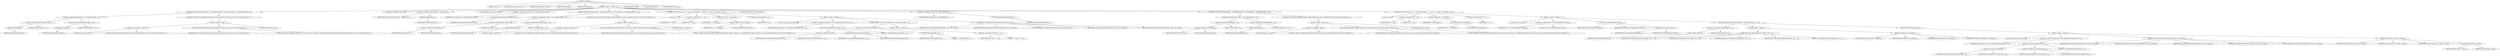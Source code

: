 digraph "addFiles" {  
"461" [label = <(METHOD,addFiles)<SUB>224</SUB>> ]
"21" [label = <(PARAM,this)<SUB>224</SUB>> ]
"462" [label = <(PARAM,FileScanner scanner)<SUB>224</SUB>> ]
"463" [label = <(PARAM,ZipOutputStream zOut)<SUB>224</SUB>> ]
"464" [label = <(PARAM,String prefix)<SUB>225</SUB>> ]
"465" [label = <(PARAM,String fullpath)<SUB>225</SUB>> ]
"466" [label = <(BLOCK,&lt;empty&gt;,&lt;empty&gt;)<SUB>225</SUB>> ]
"467" [label = <(CONTROL_STRUCTURE,if (prefix.length() &gt; 0 &amp;&amp; fullpath.length() &gt; 0),if (prefix.length() &gt; 0 &amp;&amp; fullpath.length() &gt; 0))<SUB>226</SUB>> ]
"468" [label = <(&lt;operator&gt;.logicalAnd,prefix.length() &gt; 0 &amp;&amp; fullpath.length() &gt; 0)<SUB>226</SUB>> ]
"469" [label = <(&lt;operator&gt;.greaterThan,prefix.length() &gt; 0)<SUB>226</SUB>> ]
"470" [label = <(length,prefix.length())<SUB>226</SUB>> ]
"471" [label = <(IDENTIFIER,prefix,prefix.length())<SUB>226</SUB>> ]
"472" [label = <(LITERAL,0,prefix.length() &gt; 0)<SUB>226</SUB>> ]
"473" [label = <(&lt;operator&gt;.greaterThan,fullpath.length() &gt; 0)<SUB>226</SUB>> ]
"474" [label = <(length,fullpath.length())<SUB>226</SUB>> ]
"475" [label = <(IDENTIFIER,fullpath,fullpath.length())<SUB>226</SUB>> ]
"476" [label = <(LITERAL,0,fullpath.length() &gt; 0)<SUB>226</SUB>> ]
"477" [label = <(&lt;operator&gt;.throw,throw new BuildException(&quot;Both prefix and fullpath attributes may not be set on the same fileset.&quot;);)<SUB>227</SUB>> ]
"478" [label = <(BLOCK,&lt;empty&gt;,&lt;empty&gt;)<SUB>227</SUB>> ]
"479" [label = <(&lt;operator&gt;.assignment,&lt;empty&gt;)> ]
"480" [label = <(IDENTIFIER,$obj10,&lt;empty&gt;)> ]
"481" [label = <(&lt;operator&gt;.alloc,new BuildException(&quot;Both prefix and fullpath attributes may not be set on the same fileset.&quot;))<SUB>227</SUB>> ]
"482" [label = <(&lt;init&gt;,new BuildException(&quot;Both prefix and fullpath attributes may not be set on the same fileset.&quot;))<SUB>227</SUB>> ]
"483" [label = <(IDENTIFIER,$obj10,new BuildException(&quot;Both prefix and fullpath attributes may not be set on the same fileset.&quot;))> ]
"484" [label = <(LITERAL,&quot;Both prefix and fullpath attributes may not be set on the same fileset.&quot;,new BuildException(&quot;Both prefix and fullpath attributes may not be set on the same fileset.&quot;))<SUB>227</SUB>> ]
"485" [label = <(IDENTIFIER,$obj10,&lt;empty&gt;)> ]
"486" [label = <(LOCAL,File thisBaseDir: java.io.File)> ]
"487" [label = <(&lt;operator&gt;.assignment,File thisBaseDir = getBasedir())<SUB>229</SUB>> ]
"488" [label = <(IDENTIFIER,thisBaseDir,File thisBaseDir = getBasedir())<SUB>229</SUB>> ]
"489" [label = <(getBasedir,getBasedir())<SUB>229</SUB>> ]
"490" [label = <(IDENTIFIER,scanner,getBasedir())<SUB>229</SUB>> ]
"491" [label = <(LOCAL,String[] dirs: java.lang.String[])> ]
"492" [label = <(&lt;operator&gt;.assignment,String[] dirs = getIncludedDirectories())<SUB>232</SUB>> ]
"493" [label = <(IDENTIFIER,dirs,String[] dirs = getIncludedDirectories())<SUB>232</SUB>> ]
"494" [label = <(getIncludedDirectories,getIncludedDirectories())<SUB>232</SUB>> ]
"495" [label = <(IDENTIFIER,scanner,getIncludedDirectories())<SUB>232</SUB>> ]
"496" [label = <(CONTROL_STRUCTURE,if (dirs.length &gt; 0 &amp;&amp; fullpath.length() &gt; 0),if (dirs.length &gt; 0 &amp;&amp; fullpath.length() &gt; 0))<SUB>233</SUB>> ]
"497" [label = <(&lt;operator&gt;.logicalAnd,dirs.length &gt; 0 &amp;&amp; fullpath.length() &gt; 0)<SUB>233</SUB>> ]
"498" [label = <(&lt;operator&gt;.greaterThan,dirs.length &gt; 0)<SUB>233</SUB>> ]
"499" [label = <(&lt;operator&gt;.fieldAccess,dirs.length)<SUB>233</SUB>> ]
"500" [label = <(IDENTIFIER,dirs,dirs.length &gt; 0)<SUB>233</SUB>> ]
"501" [label = <(FIELD_IDENTIFIER,length,length)<SUB>233</SUB>> ]
"502" [label = <(LITERAL,0,dirs.length &gt; 0)<SUB>233</SUB>> ]
"503" [label = <(&lt;operator&gt;.greaterThan,fullpath.length() &gt; 0)<SUB>233</SUB>> ]
"504" [label = <(length,fullpath.length())<SUB>233</SUB>> ]
"505" [label = <(IDENTIFIER,fullpath,fullpath.length())<SUB>233</SUB>> ]
"506" [label = <(LITERAL,0,fullpath.length() &gt; 0)<SUB>233</SUB>> ]
"507" [label = <(&lt;operator&gt;.throw,throw new BuildException(&quot;fullpath attribute may only be specified for filesets that specify a single file.&quot;);)<SUB>234</SUB>> ]
"508" [label = <(BLOCK,&lt;empty&gt;,&lt;empty&gt;)<SUB>234</SUB>> ]
"509" [label = <(&lt;operator&gt;.assignment,&lt;empty&gt;)> ]
"510" [label = <(IDENTIFIER,$obj11,&lt;empty&gt;)> ]
"511" [label = <(&lt;operator&gt;.alloc,new BuildException(&quot;fullpath attribute may only be specified for filesets that specify a single file.&quot;))<SUB>234</SUB>> ]
"512" [label = <(&lt;init&gt;,new BuildException(&quot;fullpath attribute may only be specified for filesets that specify a single file.&quot;))<SUB>234</SUB>> ]
"513" [label = <(IDENTIFIER,$obj11,new BuildException(&quot;fullpath attribute may only be specified for filesets that specify a single file.&quot;))> ]
"514" [label = <(LITERAL,&quot;fullpath attribute may only be specified for filesets that specify a single file.&quot;,new BuildException(&quot;fullpath attribute may only be specified for filesets that specify a single file.&quot;))<SUB>234</SUB>> ]
"515" [label = <(IDENTIFIER,$obj11,&lt;empty&gt;)> ]
"516" [label = <(CONTROL_STRUCTURE,for (int i = 0; Some(i &lt; dirs.length); i++),for (int i = 0; Some(i &lt; dirs.length); i++))<SUB>235</SUB>> ]
"517" [label = <(LOCAL,int i: int)> ]
"518" [label = <(&lt;operator&gt;.assignment,int i = 0)<SUB>235</SUB>> ]
"519" [label = <(IDENTIFIER,i,int i = 0)<SUB>235</SUB>> ]
"520" [label = <(LITERAL,0,int i = 0)<SUB>235</SUB>> ]
"521" [label = <(&lt;operator&gt;.lessThan,i &lt; dirs.length)<SUB>235</SUB>> ]
"522" [label = <(IDENTIFIER,i,i &lt; dirs.length)<SUB>235</SUB>> ]
"523" [label = <(&lt;operator&gt;.fieldAccess,dirs.length)<SUB>235</SUB>> ]
"524" [label = <(IDENTIFIER,dirs,i &lt; dirs.length)<SUB>235</SUB>> ]
"525" [label = <(FIELD_IDENTIFIER,length,length)<SUB>235</SUB>> ]
"526" [label = <(&lt;operator&gt;.postIncrement,i++)<SUB>235</SUB>> ]
"527" [label = <(IDENTIFIER,i,i++)<SUB>235</SUB>> ]
"528" [label = <(BLOCK,&lt;empty&gt;,&lt;empty&gt;)<SUB>235</SUB>> ]
"529" [label = <(LOCAL,String name: java.lang.String)> ]
"530" [label = <(&lt;operator&gt;.assignment,String name = this.replace(File.separatorChar, '/'))<SUB>236</SUB>> ]
"531" [label = <(IDENTIFIER,name,String name = this.replace(File.separatorChar, '/'))<SUB>236</SUB>> ]
"532" [label = <(replace,this.replace(File.separatorChar, '/'))<SUB>236</SUB>> ]
"533" [label = <(&lt;operator&gt;.indexAccess,dirs[i])<SUB>236</SUB>> ]
"534" [label = <(IDENTIFIER,dirs,this.replace(File.separatorChar, '/'))<SUB>236</SUB>> ]
"535" [label = <(IDENTIFIER,i,this.replace(File.separatorChar, '/'))<SUB>236</SUB>> ]
"536" [label = <(&lt;operator&gt;.fieldAccess,File.separatorChar)<SUB>236</SUB>> ]
"537" [label = <(IDENTIFIER,File,this.replace(File.separatorChar, '/'))<SUB>236</SUB>> ]
"538" [label = <(FIELD_IDENTIFIER,separatorChar,separatorChar)<SUB>236</SUB>> ]
"539" [label = <(LITERAL,'/',this.replace(File.separatorChar, '/'))<SUB>236</SUB>> ]
"540" [label = <(CONTROL_STRUCTURE,if (!name.endsWith(&quot;/&quot;)),if (!name.endsWith(&quot;/&quot;)))<SUB>237</SUB>> ]
"541" [label = <(&lt;operator&gt;.logicalNot,!name.endsWith(&quot;/&quot;))<SUB>237</SUB>> ]
"542" [label = <(endsWith,name.endsWith(&quot;/&quot;))<SUB>237</SUB>> ]
"543" [label = <(IDENTIFIER,name,name.endsWith(&quot;/&quot;))<SUB>237</SUB>> ]
"544" [label = <(LITERAL,&quot;/&quot;,name.endsWith(&quot;/&quot;))<SUB>237</SUB>> ]
"545" [label = <(BLOCK,&lt;empty&gt;,&lt;empty&gt;)<SUB>237</SUB>> ]
"546" [label = <(&lt;operator&gt;.assignmentPlus,name += &quot;/&quot;)<SUB>238</SUB>> ]
"547" [label = <(IDENTIFIER,name,name += &quot;/&quot;)<SUB>238</SUB>> ]
"548" [label = <(LITERAL,&quot;/&quot;,name += &quot;/&quot;)<SUB>238</SUB>> ]
"549" [label = <(addParentDirs,this.addParentDirs(thisBaseDir, name, zOut, prefix))<SUB>240</SUB>> ]
"20" [label = <(IDENTIFIER,this,this.addParentDirs(thisBaseDir, name, zOut, prefix))<SUB>240</SUB>> ]
"550" [label = <(IDENTIFIER,thisBaseDir,this.addParentDirs(thisBaseDir, name, zOut, prefix))<SUB>240</SUB>> ]
"551" [label = <(IDENTIFIER,name,this.addParentDirs(thisBaseDir, name, zOut, prefix))<SUB>240</SUB>> ]
"552" [label = <(IDENTIFIER,zOut,this.addParentDirs(thisBaseDir, name, zOut, prefix))<SUB>240</SUB>> ]
"553" [label = <(IDENTIFIER,prefix,this.addParentDirs(thisBaseDir, name, zOut, prefix))<SUB>240</SUB>> ]
"554" [label = <(LOCAL,String[] files: java.lang.String[])> ]
"555" [label = <(&lt;operator&gt;.assignment,String[] files = getIncludedFiles())<SUB>244</SUB>> ]
"556" [label = <(IDENTIFIER,files,String[] files = getIncludedFiles())<SUB>244</SUB>> ]
"557" [label = <(getIncludedFiles,getIncludedFiles())<SUB>244</SUB>> ]
"558" [label = <(IDENTIFIER,scanner,getIncludedFiles())<SUB>244</SUB>> ]
"559" [label = <(CONTROL_STRUCTURE,if (files.length &gt; 1 &amp;&amp; fullpath.length() &gt; 0),if (files.length &gt; 1 &amp;&amp; fullpath.length() &gt; 0))<SUB>245</SUB>> ]
"560" [label = <(&lt;operator&gt;.logicalAnd,files.length &gt; 1 &amp;&amp; fullpath.length() &gt; 0)<SUB>245</SUB>> ]
"561" [label = <(&lt;operator&gt;.greaterThan,files.length &gt; 1)<SUB>245</SUB>> ]
"562" [label = <(&lt;operator&gt;.fieldAccess,files.length)<SUB>245</SUB>> ]
"563" [label = <(IDENTIFIER,files,files.length &gt; 1)<SUB>245</SUB>> ]
"564" [label = <(FIELD_IDENTIFIER,length,length)<SUB>245</SUB>> ]
"565" [label = <(LITERAL,1,files.length &gt; 1)<SUB>245</SUB>> ]
"566" [label = <(&lt;operator&gt;.greaterThan,fullpath.length() &gt; 0)<SUB>245</SUB>> ]
"567" [label = <(length,fullpath.length())<SUB>245</SUB>> ]
"568" [label = <(IDENTIFIER,fullpath,fullpath.length())<SUB>245</SUB>> ]
"569" [label = <(LITERAL,0,fullpath.length() &gt; 0)<SUB>245</SUB>> ]
"570" [label = <(&lt;operator&gt;.throw,throw new BuildException(&quot;fullpath attribute may only be specified for filesets that specify a single file.&quot;);)<SUB>246</SUB>> ]
"571" [label = <(BLOCK,&lt;empty&gt;,&lt;empty&gt;)<SUB>246</SUB>> ]
"572" [label = <(&lt;operator&gt;.assignment,&lt;empty&gt;)> ]
"573" [label = <(IDENTIFIER,$obj12,&lt;empty&gt;)> ]
"574" [label = <(&lt;operator&gt;.alloc,new BuildException(&quot;fullpath attribute may only be specified for filesets that specify a single file.&quot;))<SUB>246</SUB>> ]
"575" [label = <(&lt;init&gt;,new BuildException(&quot;fullpath attribute may only be specified for filesets that specify a single file.&quot;))<SUB>246</SUB>> ]
"576" [label = <(IDENTIFIER,$obj12,new BuildException(&quot;fullpath attribute may only be specified for filesets that specify a single file.&quot;))> ]
"577" [label = <(LITERAL,&quot;fullpath attribute may only be specified for filesets that specify a single file.&quot;,new BuildException(&quot;fullpath attribute may only be specified for filesets that specify a single file.&quot;))<SUB>246</SUB>> ]
"578" [label = <(IDENTIFIER,$obj12,&lt;empty&gt;)> ]
"579" [label = <(CONTROL_STRUCTURE,for (int i = 0; Some(i &lt; files.length); i++),for (int i = 0; Some(i &lt; files.length); i++))<SUB>247</SUB>> ]
"580" [label = <(LOCAL,int i: int)> ]
"581" [label = <(&lt;operator&gt;.assignment,int i = 0)<SUB>247</SUB>> ]
"582" [label = <(IDENTIFIER,i,int i = 0)<SUB>247</SUB>> ]
"583" [label = <(LITERAL,0,int i = 0)<SUB>247</SUB>> ]
"584" [label = <(&lt;operator&gt;.lessThan,i &lt; files.length)<SUB>247</SUB>> ]
"585" [label = <(IDENTIFIER,i,i &lt; files.length)<SUB>247</SUB>> ]
"586" [label = <(&lt;operator&gt;.fieldAccess,files.length)<SUB>247</SUB>> ]
"587" [label = <(IDENTIFIER,files,i &lt; files.length)<SUB>247</SUB>> ]
"588" [label = <(FIELD_IDENTIFIER,length,length)<SUB>247</SUB>> ]
"589" [label = <(&lt;operator&gt;.postIncrement,i++)<SUB>247</SUB>> ]
"590" [label = <(IDENTIFIER,i,i++)<SUB>247</SUB>> ]
"591" [label = <(BLOCK,&lt;empty&gt;,&lt;empty&gt;)<SUB>247</SUB>> ]
"23" [label = <(LOCAL,File f: java.io.File)> ]
"592" [label = <(&lt;operator&gt;.assignment,File f = new File(thisBaseDir, files[i]))<SUB>248</SUB>> ]
"593" [label = <(IDENTIFIER,f,File f = new File(thisBaseDir, files[i]))<SUB>248</SUB>> ]
"594" [label = <(&lt;operator&gt;.alloc,new File(thisBaseDir, files[i]))<SUB>248</SUB>> ]
"595" [label = <(&lt;init&gt;,new File(thisBaseDir, files[i]))<SUB>248</SUB>> ]
"22" [label = <(IDENTIFIER,f,new File(thisBaseDir, files[i]))<SUB>248</SUB>> ]
"596" [label = <(IDENTIFIER,thisBaseDir,new File(thisBaseDir, files[i]))<SUB>248</SUB>> ]
"597" [label = <(&lt;operator&gt;.indexAccess,files[i])<SUB>248</SUB>> ]
"598" [label = <(IDENTIFIER,files,new File(thisBaseDir, files[i]))<SUB>248</SUB>> ]
"599" [label = <(IDENTIFIER,i,new File(thisBaseDir, files[i]))<SUB>248</SUB>> ]
"600" [label = <(CONTROL_STRUCTURE,if (fullpath.length() &gt; 0),if (fullpath.length() &gt; 0))<SUB>249</SUB>> ]
"601" [label = <(&lt;operator&gt;.greaterThan,fullpath.length() &gt; 0)<SUB>249</SUB>> ]
"602" [label = <(length,fullpath.length())<SUB>249</SUB>> ]
"603" [label = <(IDENTIFIER,fullpath,fullpath.length())<SUB>249</SUB>> ]
"604" [label = <(LITERAL,0,fullpath.length() &gt; 0)<SUB>249</SUB>> ]
"605" [label = <(BLOCK,&lt;empty&gt;,&lt;empty&gt;)<SUB>250</SUB>> ]
"606" [label = <(addParentDirs,this.addParentDirs(null, fullpath, zOut, &quot;&quot;))<SUB>252</SUB>> ]
"24" [label = <(IDENTIFIER,this,this.addParentDirs(null, fullpath, zOut, &quot;&quot;))<SUB>252</SUB>> ]
"607" [label = <(LITERAL,null,this.addParentDirs(null, fullpath, zOut, &quot;&quot;))<SUB>252</SUB>> ]
"608" [label = <(IDENTIFIER,fullpath,this.addParentDirs(null, fullpath, zOut, &quot;&quot;))<SUB>252</SUB>> ]
"609" [label = <(IDENTIFIER,zOut,this.addParentDirs(null, fullpath, zOut, &quot;&quot;))<SUB>252</SUB>> ]
"610" [label = <(LITERAL,&quot;&quot;,this.addParentDirs(null, fullpath, zOut, &quot;&quot;))<SUB>252</SUB>> ]
"611" [label = <(zipFile,this.zipFile(f, zOut, fullpath))<SUB>253</SUB>> ]
"25" [label = <(IDENTIFIER,this,this.zipFile(f, zOut, fullpath))<SUB>253</SUB>> ]
"612" [label = <(IDENTIFIER,f,this.zipFile(f, zOut, fullpath))<SUB>253</SUB>> ]
"613" [label = <(IDENTIFIER,zOut,this.zipFile(f, zOut, fullpath))<SUB>253</SUB>> ]
"614" [label = <(IDENTIFIER,fullpath,this.zipFile(f, zOut, fullpath))<SUB>253</SUB>> ]
"615" [label = <(CONTROL_STRUCTURE,else,else)<SUB>256</SUB>> ]
"616" [label = <(BLOCK,&lt;empty&gt;,&lt;empty&gt;)<SUB>256</SUB>> ]
"617" [label = <(LOCAL,String name: java.lang.String)> ]
"618" [label = <(&lt;operator&gt;.assignment,String name = this.replace(File.separatorChar, '/'))<SUB>258</SUB>> ]
"619" [label = <(IDENTIFIER,name,String name = this.replace(File.separatorChar, '/'))<SUB>258</SUB>> ]
"620" [label = <(replace,this.replace(File.separatorChar, '/'))<SUB>258</SUB>> ]
"621" [label = <(&lt;operator&gt;.indexAccess,files[i])<SUB>258</SUB>> ]
"622" [label = <(IDENTIFIER,files,this.replace(File.separatorChar, '/'))<SUB>258</SUB>> ]
"623" [label = <(IDENTIFIER,i,this.replace(File.separatorChar, '/'))<SUB>258</SUB>> ]
"624" [label = <(&lt;operator&gt;.fieldAccess,File.separatorChar)<SUB>258</SUB>> ]
"625" [label = <(IDENTIFIER,File,this.replace(File.separatorChar, '/'))<SUB>258</SUB>> ]
"626" [label = <(FIELD_IDENTIFIER,separatorChar,separatorChar)<SUB>258</SUB>> ]
"627" [label = <(LITERAL,'/',this.replace(File.separatorChar, '/'))<SUB>258</SUB>> ]
"628" [label = <(addParentDirs,this.addParentDirs(thisBaseDir, name, zOut, prefix))<SUB>259</SUB>> ]
"26" [label = <(IDENTIFIER,this,this.addParentDirs(thisBaseDir, name, zOut, prefix))<SUB>259</SUB>> ]
"629" [label = <(IDENTIFIER,thisBaseDir,this.addParentDirs(thisBaseDir, name, zOut, prefix))<SUB>259</SUB>> ]
"630" [label = <(IDENTIFIER,name,this.addParentDirs(thisBaseDir, name, zOut, prefix))<SUB>259</SUB>> ]
"631" [label = <(IDENTIFIER,zOut,this.addParentDirs(thisBaseDir, name, zOut, prefix))<SUB>259</SUB>> ]
"632" [label = <(IDENTIFIER,prefix,this.addParentDirs(thisBaseDir, name, zOut, prefix))<SUB>259</SUB>> ]
"633" [label = <(zipFile,this.zipFile(f, zOut, prefix + name))<SUB>260</SUB>> ]
"27" [label = <(IDENTIFIER,this,this.zipFile(f, zOut, prefix + name))<SUB>260</SUB>> ]
"634" [label = <(IDENTIFIER,f,this.zipFile(f, zOut, prefix + name))<SUB>260</SUB>> ]
"635" [label = <(IDENTIFIER,zOut,this.zipFile(f, zOut, prefix + name))<SUB>260</SUB>> ]
"636" [label = <(&lt;operator&gt;.addition,prefix + name)<SUB>260</SUB>> ]
"637" [label = <(IDENTIFIER,prefix,prefix + name)<SUB>260</SUB>> ]
"638" [label = <(IDENTIFIER,name,prefix + name)<SUB>260</SUB>> ]
"639" [label = <(MODIFIER,PROTECTED)> ]
"640" [label = <(MODIFIER,VIRTUAL)> ]
"641" [label = <(METHOD_RETURN,void)<SUB>224</SUB>> ]
  "461" -> "21" 
  "461" -> "462" 
  "461" -> "463" 
  "461" -> "464" 
  "461" -> "465" 
  "461" -> "466" 
  "461" -> "639" 
  "461" -> "640" 
  "461" -> "641" 
  "466" -> "467" 
  "466" -> "486" 
  "466" -> "487" 
  "466" -> "491" 
  "466" -> "492" 
  "466" -> "496" 
  "466" -> "516" 
  "466" -> "554" 
  "466" -> "555" 
  "466" -> "559" 
  "466" -> "579" 
  "467" -> "468" 
  "467" -> "477" 
  "468" -> "469" 
  "468" -> "473" 
  "469" -> "470" 
  "469" -> "472" 
  "470" -> "471" 
  "473" -> "474" 
  "473" -> "476" 
  "474" -> "475" 
  "477" -> "478" 
  "478" -> "479" 
  "478" -> "482" 
  "478" -> "485" 
  "479" -> "480" 
  "479" -> "481" 
  "482" -> "483" 
  "482" -> "484" 
  "487" -> "488" 
  "487" -> "489" 
  "489" -> "490" 
  "492" -> "493" 
  "492" -> "494" 
  "494" -> "495" 
  "496" -> "497" 
  "496" -> "507" 
  "497" -> "498" 
  "497" -> "503" 
  "498" -> "499" 
  "498" -> "502" 
  "499" -> "500" 
  "499" -> "501" 
  "503" -> "504" 
  "503" -> "506" 
  "504" -> "505" 
  "507" -> "508" 
  "508" -> "509" 
  "508" -> "512" 
  "508" -> "515" 
  "509" -> "510" 
  "509" -> "511" 
  "512" -> "513" 
  "512" -> "514" 
  "516" -> "517" 
  "516" -> "518" 
  "516" -> "521" 
  "516" -> "526" 
  "516" -> "528" 
  "518" -> "519" 
  "518" -> "520" 
  "521" -> "522" 
  "521" -> "523" 
  "523" -> "524" 
  "523" -> "525" 
  "526" -> "527" 
  "528" -> "529" 
  "528" -> "530" 
  "528" -> "540" 
  "528" -> "549" 
  "530" -> "531" 
  "530" -> "532" 
  "532" -> "533" 
  "532" -> "536" 
  "532" -> "539" 
  "533" -> "534" 
  "533" -> "535" 
  "536" -> "537" 
  "536" -> "538" 
  "540" -> "541" 
  "540" -> "545" 
  "541" -> "542" 
  "542" -> "543" 
  "542" -> "544" 
  "545" -> "546" 
  "546" -> "547" 
  "546" -> "548" 
  "549" -> "20" 
  "549" -> "550" 
  "549" -> "551" 
  "549" -> "552" 
  "549" -> "553" 
  "555" -> "556" 
  "555" -> "557" 
  "557" -> "558" 
  "559" -> "560" 
  "559" -> "570" 
  "560" -> "561" 
  "560" -> "566" 
  "561" -> "562" 
  "561" -> "565" 
  "562" -> "563" 
  "562" -> "564" 
  "566" -> "567" 
  "566" -> "569" 
  "567" -> "568" 
  "570" -> "571" 
  "571" -> "572" 
  "571" -> "575" 
  "571" -> "578" 
  "572" -> "573" 
  "572" -> "574" 
  "575" -> "576" 
  "575" -> "577" 
  "579" -> "580" 
  "579" -> "581" 
  "579" -> "584" 
  "579" -> "589" 
  "579" -> "591" 
  "581" -> "582" 
  "581" -> "583" 
  "584" -> "585" 
  "584" -> "586" 
  "586" -> "587" 
  "586" -> "588" 
  "589" -> "590" 
  "591" -> "23" 
  "591" -> "592" 
  "591" -> "595" 
  "591" -> "600" 
  "592" -> "593" 
  "592" -> "594" 
  "595" -> "22" 
  "595" -> "596" 
  "595" -> "597" 
  "597" -> "598" 
  "597" -> "599" 
  "600" -> "601" 
  "600" -> "605" 
  "600" -> "615" 
  "601" -> "602" 
  "601" -> "604" 
  "602" -> "603" 
  "605" -> "606" 
  "605" -> "611" 
  "606" -> "24" 
  "606" -> "607" 
  "606" -> "608" 
  "606" -> "609" 
  "606" -> "610" 
  "611" -> "25" 
  "611" -> "612" 
  "611" -> "613" 
  "611" -> "614" 
  "615" -> "616" 
  "616" -> "617" 
  "616" -> "618" 
  "616" -> "628" 
  "616" -> "633" 
  "618" -> "619" 
  "618" -> "620" 
  "620" -> "621" 
  "620" -> "624" 
  "620" -> "627" 
  "621" -> "622" 
  "621" -> "623" 
  "624" -> "625" 
  "624" -> "626" 
  "628" -> "26" 
  "628" -> "629" 
  "628" -> "630" 
  "628" -> "631" 
  "628" -> "632" 
  "633" -> "27" 
  "633" -> "634" 
  "633" -> "635" 
  "633" -> "636" 
  "636" -> "637" 
  "636" -> "638" 
}
